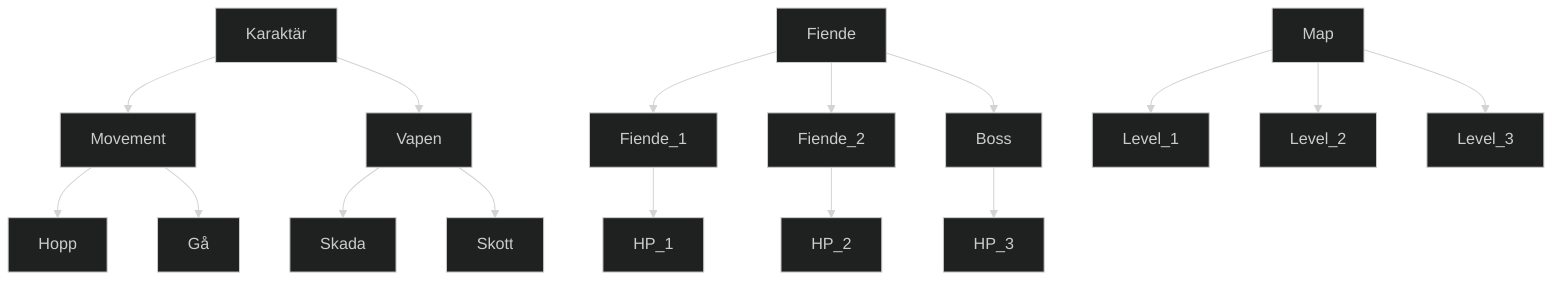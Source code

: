 %%{init: {'theme':'dark'}}%%
graph TD

Karaktär --> Movement
Karaktär --> Vapen

Vapen --> Skada
Vapen --> Skott

Movement --> Hopp
Movement --> Gå

Fiende --> Fiende_1
Fiende --> Fiende_2
Fiende --> Boss

Fiende_1 --> HP_1

Fiende_2 --> HP_2

Boss --> HP_3

Map --> Level_1
Map --> Level_2
Map --> Level_3